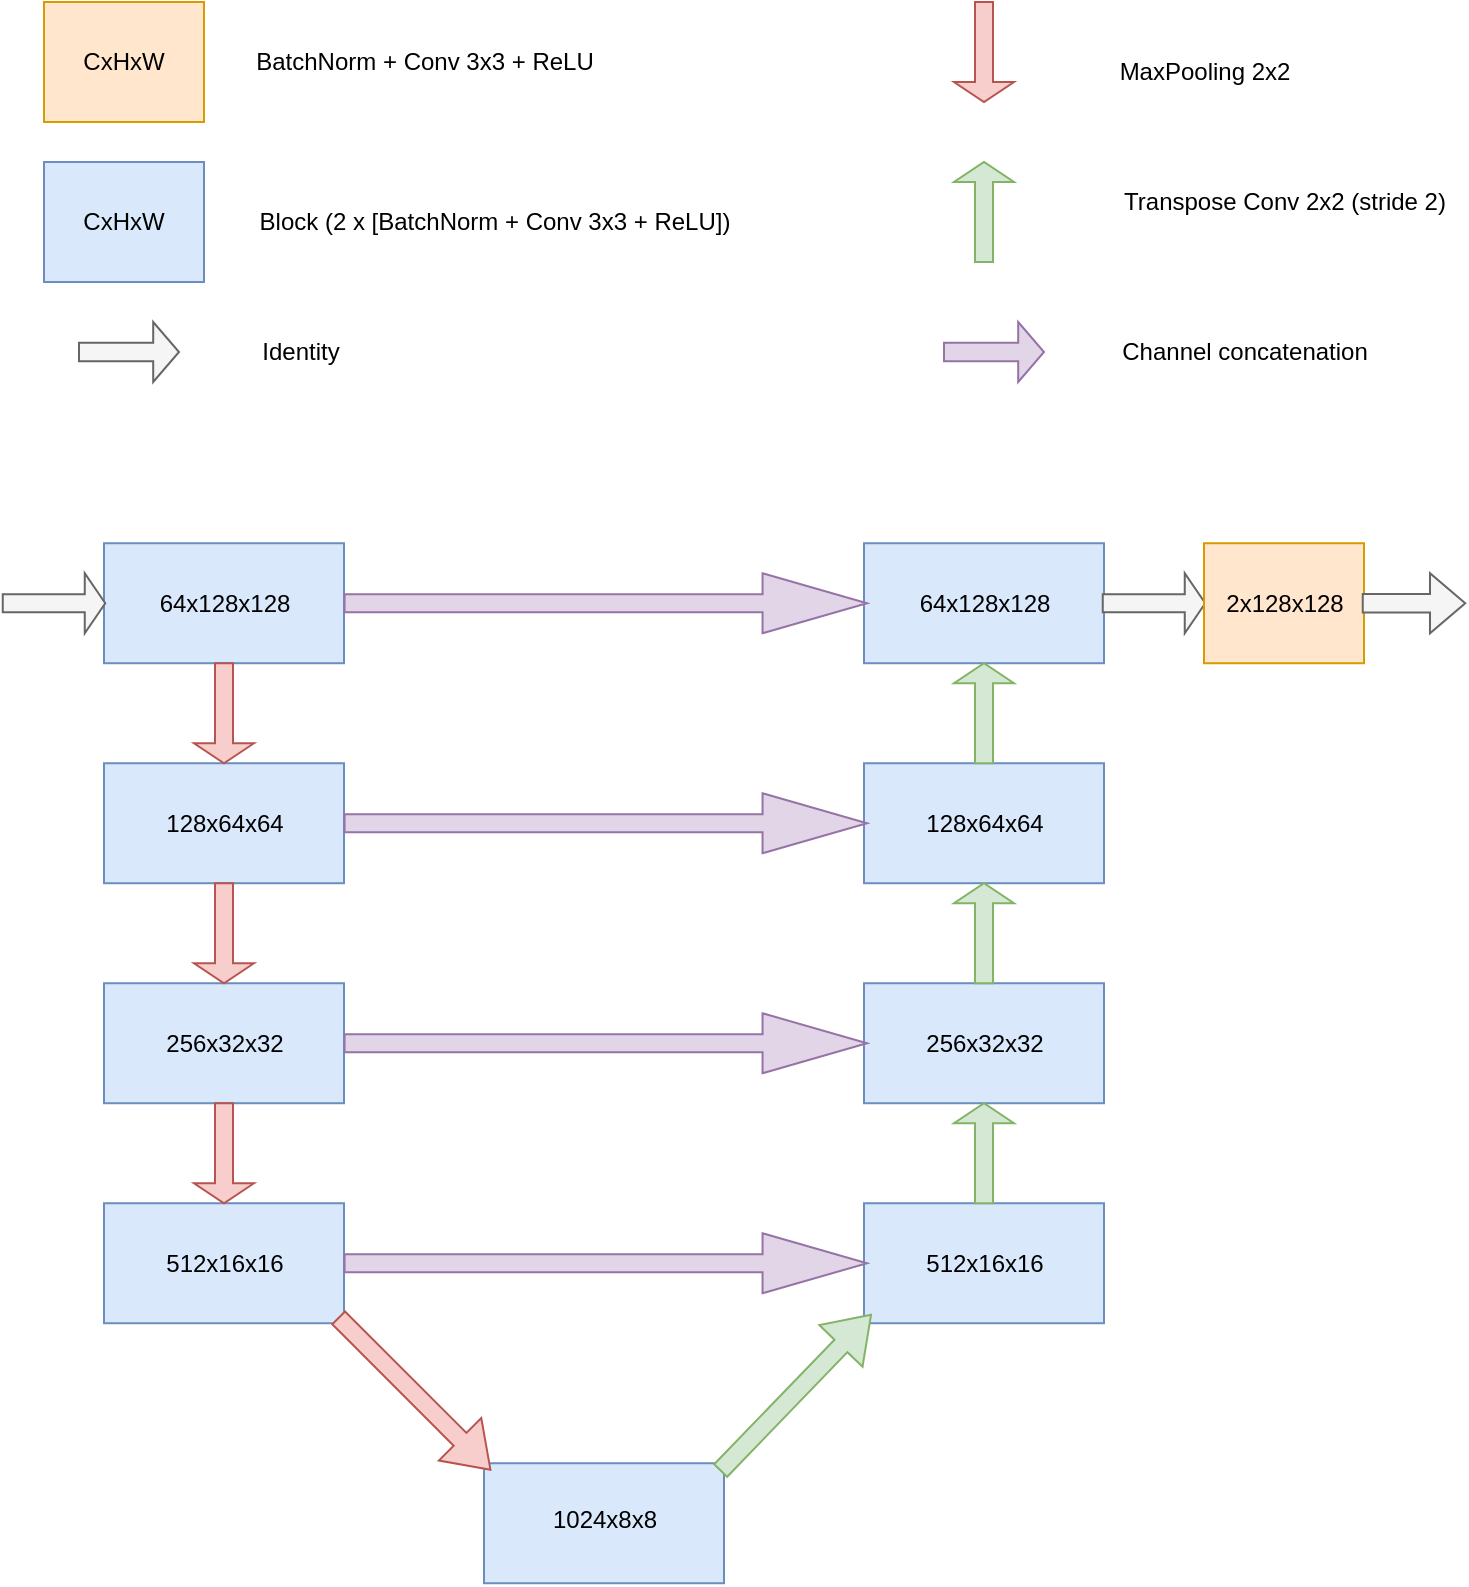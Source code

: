 <mxfile version="13.1.2" type="device"><diagram id="OLqRmLMzrPrpb3WJ-YUr" name="Page-1"><mxGraphModel dx="1422" dy="764" grid="1" gridSize="10" guides="1" tooltips="1" connect="1" arrows="1" fold="1" page="1" pageScale="1" pageWidth="850" pageHeight="1100" math="0" shadow="0"><root><mxCell id="0"/><mxCell id="1" parent="0"/><mxCell id="wX0tQ7HwaL0pNHNMQCZ8-3" value="" style="rounded=0;whiteSpace=wrap;html=1;fillColor=#dae8fc;strokeColor=#6c8ebf;" vertex="1" parent="1"><mxGeometry x="120" y="310.62" width="120" height="60" as="geometry"/></mxCell><mxCell id="wX0tQ7HwaL0pNHNMQCZ8-4" value="64x128x128" style="text;html=1;resizable=0;autosize=1;align=center;verticalAlign=middle;points=[];fillColor=none;strokeColor=none;rounded=0;" vertex="1" parent="1"><mxGeometry x="140" y="330.62" width="80" height="20" as="geometry"/></mxCell><mxCell id="wX0tQ7HwaL0pNHNMQCZ8-7" value="" style="rounded=0;whiteSpace=wrap;html=1;fillColor=#dae8fc;strokeColor=#6c8ebf;" vertex="1" parent="1"><mxGeometry x="120" y="420.62" width="120" height="60" as="geometry"/></mxCell><mxCell id="wX0tQ7HwaL0pNHNMQCZ8-8" value="128x64x64" style="text;html=1;resizable=0;autosize=1;align=center;verticalAlign=middle;points=[];fillColor=none;strokeColor=none;rounded=0;" vertex="1" parent="1"><mxGeometry x="145" y="440.62" width="70" height="20" as="geometry"/></mxCell><mxCell id="wX0tQ7HwaL0pNHNMQCZ8-9" value="" style="rounded=0;whiteSpace=wrap;html=1;fillColor=#dae8fc;strokeColor=#6c8ebf;" vertex="1" parent="1"><mxGeometry x="120" y="530.62" width="120" height="60" as="geometry"/></mxCell><mxCell id="wX0tQ7HwaL0pNHNMQCZ8-10" value="256x32x32" style="text;html=1;resizable=0;autosize=1;align=center;verticalAlign=middle;points=[];fillColor=none;strokeColor=none;rounded=0;" vertex="1" parent="1"><mxGeometry x="145" y="550.62" width="70" height="20" as="geometry"/></mxCell><mxCell id="wX0tQ7HwaL0pNHNMQCZ8-11" value="" style="rounded=0;whiteSpace=wrap;html=1;fillColor=#dae8fc;strokeColor=#6c8ebf;" vertex="1" parent="1"><mxGeometry x="120" y="640.62" width="120" height="60" as="geometry"/></mxCell><mxCell id="wX0tQ7HwaL0pNHNMQCZ8-12" value="512x16x16" style="text;html=1;resizable=0;autosize=1;align=center;verticalAlign=middle;points=[];fillColor=none;strokeColor=none;rounded=0;" vertex="1" parent="1"><mxGeometry x="145" y="660.62" width="70" height="20" as="geometry"/></mxCell><mxCell id="wX0tQ7HwaL0pNHNMQCZ8-13" value="" style="rounded=0;whiteSpace=wrap;html=1;fillColor=#dae8fc;strokeColor=#6c8ebf;" vertex="1" parent="1"><mxGeometry x="310" y="770.62" width="120" height="60" as="geometry"/></mxCell><mxCell id="wX0tQ7HwaL0pNHNMQCZ8-14" value="1024x8x8" style="text;html=1;resizable=0;autosize=1;align=center;verticalAlign=middle;points=[];fillColor=none;strokeColor=none;rounded=0;" vertex="1" parent="1"><mxGeometry x="335" y="789.42" width="70" height="20" as="geometry"/></mxCell><mxCell id="wX0tQ7HwaL0pNHNMQCZ8-15" value="" style="rounded=0;whiteSpace=wrap;html=1;fillColor=#dae8fc;strokeColor=#6c8ebf;" vertex="1" parent="1"><mxGeometry x="500" y="310.62" width="120" height="60" as="geometry"/></mxCell><mxCell id="wX0tQ7HwaL0pNHNMQCZ8-16" value="64x128x128" style="text;html=1;resizable=0;autosize=1;align=center;verticalAlign=middle;points=[];fillColor=none;strokeColor=none;rounded=0;" vertex="1" parent="1"><mxGeometry x="520" y="330.62" width="80" height="20" as="geometry"/></mxCell><mxCell id="wX0tQ7HwaL0pNHNMQCZ8-17" value="" style="rounded=0;whiteSpace=wrap;html=1;fillColor=#dae8fc;strokeColor=#6c8ebf;" vertex="1" parent="1"><mxGeometry x="500" y="420.62" width="120" height="60" as="geometry"/></mxCell><mxCell id="wX0tQ7HwaL0pNHNMQCZ8-18" value="128x64x64" style="text;html=1;resizable=0;autosize=1;align=center;verticalAlign=middle;points=[];fillColor=none;strokeColor=none;rounded=0;" vertex="1" parent="1"><mxGeometry x="525" y="440.62" width="70" height="20" as="geometry"/></mxCell><mxCell id="wX0tQ7HwaL0pNHNMQCZ8-19" value="" style="rounded=0;whiteSpace=wrap;html=1;fillColor=#dae8fc;strokeColor=#6c8ebf;" vertex="1" parent="1"><mxGeometry x="500" y="530.62" width="120" height="60" as="geometry"/></mxCell><mxCell id="wX0tQ7HwaL0pNHNMQCZ8-20" value="256x32x32" style="text;html=1;resizable=0;autosize=1;align=center;verticalAlign=middle;points=[];fillColor=none;strokeColor=none;rounded=0;" vertex="1" parent="1"><mxGeometry x="525" y="550.62" width="70" height="20" as="geometry"/></mxCell><mxCell id="wX0tQ7HwaL0pNHNMQCZ8-21" value="" style="rounded=0;whiteSpace=wrap;html=1;fillColor=#dae8fc;strokeColor=#6c8ebf;" vertex="1" parent="1"><mxGeometry x="500" y="640.62" width="120" height="60" as="geometry"/></mxCell><mxCell id="wX0tQ7HwaL0pNHNMQCZ8-22" value="512x16x16" style="text;html=1;resizable=0;autosize=1;align=center;verticalAlign=middle;points=[];fillColor=none;strokeColor=none;rounded=0;" vertex="1" parent="1"><mxGeometry x="525" y="660.62" width="70" height="20" as="geometry"/></mxCell><mxCell id="wX0tQ7HwaL0pNHNMQCZ8-23" value="" style="shape=singleArrow;direction=south;whiteSpace=wrap;html=1;fillColor=#f8cecc;strokeColor=#b85450;" vertex="1" parent="1"><mxGeometry x="165" y="370.62" width="30" height="50" as="geometry"/></mxCell><mxCell id="wX0tQ7HwaL0pNHNMQCZ8-32" value="" style="shape=singleArrow;direction=south;whiteSpace=wrap;html=1;fillColor=#f8cecc;strokeColor=#b85450;" vertex="1" parent="1"><mxGeometry x="165" y="480.62" width="30" height="50" as="geometry"/></mxCell><mxCell id="wX0tQ7HwaL0pNHNMQCZ8-33" value="" style="shape=singleArrow;direction=south;whiteSpace=wrap;html=1;fillColor=#f8cecc;strokeColor=#b85450;" vertex="1" parent="1"><mxGeometry x="165" y="590.62" width="30" height="50" as="geometry"/></mxCell><mxCell id="wX0tQ7HwaL0pNHNMQCZ8-34" value="" style="shape=singleArrow;direction=south;whiteSpace=wrap;html=1;fillColor=#f8cecc;strokeColor=#b85450;rotation=-45;" vertex="1" parent="1"><mxGeometry x="260.27" y="682.23" width="30" height="107.32" as="geometry"/></mxCell><mxCell id="wX0tQ7HwaL0pNHNMQCZ8-35" value="" style="shape=singleArrow;direction=south;whiteSpace=wrap;html=1;fillColor=#d5e8d4;strokeColor=#82b366;rotation=-180;" vertex="1" parent="1"><mxGeometry x="545" y="590.62" width="30" height="50" as="geometry"/></mxCell><mxCell id="wX0tQ7HwaL0pNHNMQCZ8-38" value="" style="shape=singleArrow;direction=south;whiteSpace=wrap;html=1;fillColor=#d5e8d4;strokeColor=#82b366;rotation=-136;" vertex="1" parent="1"><mxGeometry x="450.93" y="681.21" width="30" height="108.21" as="geometry"/></mxCell><mxCell id="wX0tQ7HwaL0pNHNMQCZ8-39" value="" style="shape=singleArrow;direction=south;whiteSpace=wrap;html=1;fillColor=#d5e8d4;strokeColor=#82b366;rotation=-180;" vertex="1" parent="1"><mxGeometry x="545" y="480.62" width="30" height="50" as="geometry"/></mxCell><mxCell id="wX0tQ7HwaL0pNHNMQCZ8-40" value="" style="shape=singleArrow;direction=south;whiteSpace=wrap;html=1;fillColor=#d5e8d4;strokeColor=#82b366;rotation=-180;" vertex="1" parent="1"><mxGeometry x="545" y="370.62" width="30" height="50" as="geometry"/></mxCell><mxCell id="wX0tQ7HwaL0pNHNMQCZ8-41" value="" style="shape=singleArrow;direction=south;whiteSpace=wrap;html=1;fillColor=#e1d5e7;strokeColor=#9673a6;rotation=-90;" vertex="1" parent="1"><mxGeometry x="355.9" y="210" width="30" height="261.25" as="geometry"/></mxCell><mxCell id="wX0tQ7HwaL0pNHNMQCZ8-42" value="" style="shape=singleArrow;direction=south;whiteSpace=wrap;html=1;fillColor=#e1d5e7;strokeColor=#9673a6;rotation=-90;" vertex="1" parent="1"><mxGeometry x="355.9" y="320" width="30" height="261.25" as="geometry"/></mxCell><mxCell id="wX0tQ7HwaL0pNHNMQCZ8-43" value="" style="shape=singleArrow;direction=south;whiteSpace=wrap;html=1;fillColor=#e1d5e7;strokeColor=#9673a6;rotation=-90;" vertex="1" parent="1"><mxGeometry x="355.9" y="540" width="30" height="261.25" as="geometry"/></mxCell><mxCell id="wX0tQ7HwaL0pNHNMQCZ8-44" value="" style="shape=singleArrow;direction=south;whiteSpace=wrap;html=1;fillColor=#e1d5e7;strokeColor=#9673a6;rotation=-90;" vertex="1" parent="1"><mxGeometry x="355.9" y="430" width="30" height="261.25" as="geometry"/></mxCell><mxCell id="wX0tQ7HwaL0pNHNMQCZ8-47" value="" style="shape=singleArrow;direction=south;whiteSpace=wrap;html=1;fillColor=#f5f5f5;strokeColor=#666666;rotation=-90;fontColor=#333333;" vertex="1" parent="1"><mxGeometry x="80" y="315" width="30" height="51.25" as="geometry"/></mxCell><mxCell id="wX0tQ7HwaL0pNHNMQCZ8-48" value="" style="shape=singleArrow;direction=south;whiteSpace=wrap;html=1;fillColor=#f5f5f5;strokeColor=#666666;rotation=-90;fontColor=#333333;" vertex="1" parent="1"><mxGeometry x="630" y="315" width="30" height="51.25" as="geometry"/></mxCell><mxCell id="wX0tQ7HwaL0pNHNMQCZ8-49" value="" style="rounded=0;whiteSpace=wrap;html=1;fillColor=#ffe6cc;strokeColor=#d79b00;" vertex="1" parent="1"><mxGeometry x="670" y="310.62" width="80" height="60" as="geometry"/></mxCell><mxCell id="wX0tQ7HwaL0pNHNMQCZ8-50" value="" style="shape=singleArrow;direction=south;whiteSpace=wrap;html=1;fillColor=#f5f5f5;strokeColor=#666666;rotation=-90;fontColor=#333333;arrowWidth=0.308;arrowSize=0.344;" vertex="1" parent="1"><mxGeometry x="760" y="315" width="30" height="51.25" as="geometry"/></mxCell><mxCell id="wX0tQ7HwaL0pNHNMQCZ8-52" value="2x128x128" style="text;html=1;resizable=0;autosize=1;align=center;verticalAlign=middle;points=[];fillColor=none;strokeColor=none;rounded=0;" vertex="1" parent="1"><mxGeometry x="675" y="330.62" width="70" height="20" as="geometry"/></mxCell><mxCell id="wX0tQ7HwaL0pNHNMQCZ8-53" value="CxHxW" style="rounded=0;whiteSpace=wrap;html=1;fillColor=#ffe6cc;strokeColor=#d79b00;" vertex="1" parent="1"><mxGeometry x="90" y="40" width="80" height="60" as="geometry"/></mxCell><mxCell id="wX0tQ7HwaL0pNHNMQCZ8-56" value="BatchNorm + Conv 3x3 + ReLU" style="text;html=1;resizable=0;autosize=1;align=center;verticalAlign=middle;points=[];fillColor=none;strokeColor=none;rounded=0;" vertex="1" parent="1"><mxGeometry x="190" y="60" width="180" height="20" as="geometry"/></mxCell><mxCell id="wX0tQ7HwaL0pNHNMQCZ8-57" value="CxHxW" style="rounded=0;whiteSpace=wrap;html=1;fillColor=#dae8fc;strokeColor=#6c8ebf;" vertex="1" parent="1"><mxGeometry x="90" y="120" width="80" height="60" as="geometry"/></mxCell><mxCell id="wX0tQ7HwaL0pNHNMQCZ8-58" value="Block (2 x [BatchNorm + Conv 3x3 + ReLU])" style="text;html=1;resizable=0;autosize=1;align=center;verticalAlign=middle;points=[];fillColor=none;strokeColor=none;rounded=0;" vertex="1" parent="1"><mxGeometry x="190" y="140" width="250" height="20" as="geometry"/></mxCell><mxCell id="wX0tQ7HwaL0pNHNMQCZ8-59" value="" style="shape=singleArrow;direction=south;whiteSpace=wrap;html=1;fillColor=#f8cecc;strokeColor=#b85450;" vertex="1" parent="1"><mxGeometry x="545" y="40" width="30" height="50" as="geometry"/></mxCell><mxCell id="wX0tQ7HwaL0pNHNMQCZ8-60" value="MaxPooling 2x2" style="text;html=1;resizable=0;autosize=1;align=center;verticalAlign=middle;points=[];fillColor=none;strokeColor=none;rounded=0;" vertex="1" parent="1"><mxGeometry x="620" y="65" width="100" height="20" as="geometry"/></mxCell><mxCell id="wX0tQ7HwaL0pNHNMQCZ8-61" value="" style="shape=singleArrow;direction=south;whiteSpace=wrap;html=1;fillColor=#e1d5e7;strokeColor=#9673a6;rotation=-90;arrowWidth=0.308;arrowSize=0.258;" vertex="1" parent="1"><mxGeometry x="550" y="190" width="30" height="50" as="geometry"/></mxCell><mxCell id="wX0tQ7HwaL0pNHNMQCZ8-62" value="Channel concatenation" style="text;html=1;resizable=0;autosize=1;align=center;verticalAlign=middle;points=[];fillColor=none;strokeColor=none;rounded=0;" vertex="1" parent="1"><mxGeometry x="620" y="205" width="140" height="20" as="geometry"/></mxCell><mxCell id="wX0tQ7HwaL0pNHNMQCZ8-63" value="" style="shape=singleArrow;direction=south;whiteSpace=wrap;html=1;fillColor=#d5e8d4;strokeColor=#82b366;rotation=-180;" vertex="1" parent="1"><mxGeometry x="545" y="120" width="30" height="50" as="geometry"/></mxCell><mxCell id="wX0tQ7HwaL0pNHNMQCZ8-64" value="Transpose Conv 2x2 (stride 2)" style="text;html=1;resizable=0;autosize=1;align=center;verticalAlign=middle;points=[];fillColor=none;strokeColor=none;rounded=0;" vertex="1" parent="1"><mxGeometry x="620" y="130" width="180" height="20" as="geometry"/></mxCell><mxCell id="wX0tQ7HwaL0pNHNMQCZ8-65" value="" style="shape=singleArrow;direction=south;whiteSpace=wrap;html=1;rotation=-90;arrowWidth=0.308;arrowSize=0.258;fillColor=#f5f5f5;strokeColor=#666666;fontColor=#333333;" vertex="1" parent="1"><mxGeometry x="117.5" y="190" width="30" height="50" as="geometry"/></mxCell><mxCell id="wX0tQ7HwaL0pNHNMQCZ8-66" value="Identity" style="text;html=1;resizable=0;autosize=1;align=center;verticalAlign=middle;points=[];fillColor=none;strokeColor=none;rounded=0;" vertex="1" parent="1"><mxGeometry x="192.5" y="205" width="50" height="20" as="geometry"/></mxCell></root></mxGraphModel></diagram></mxfile>